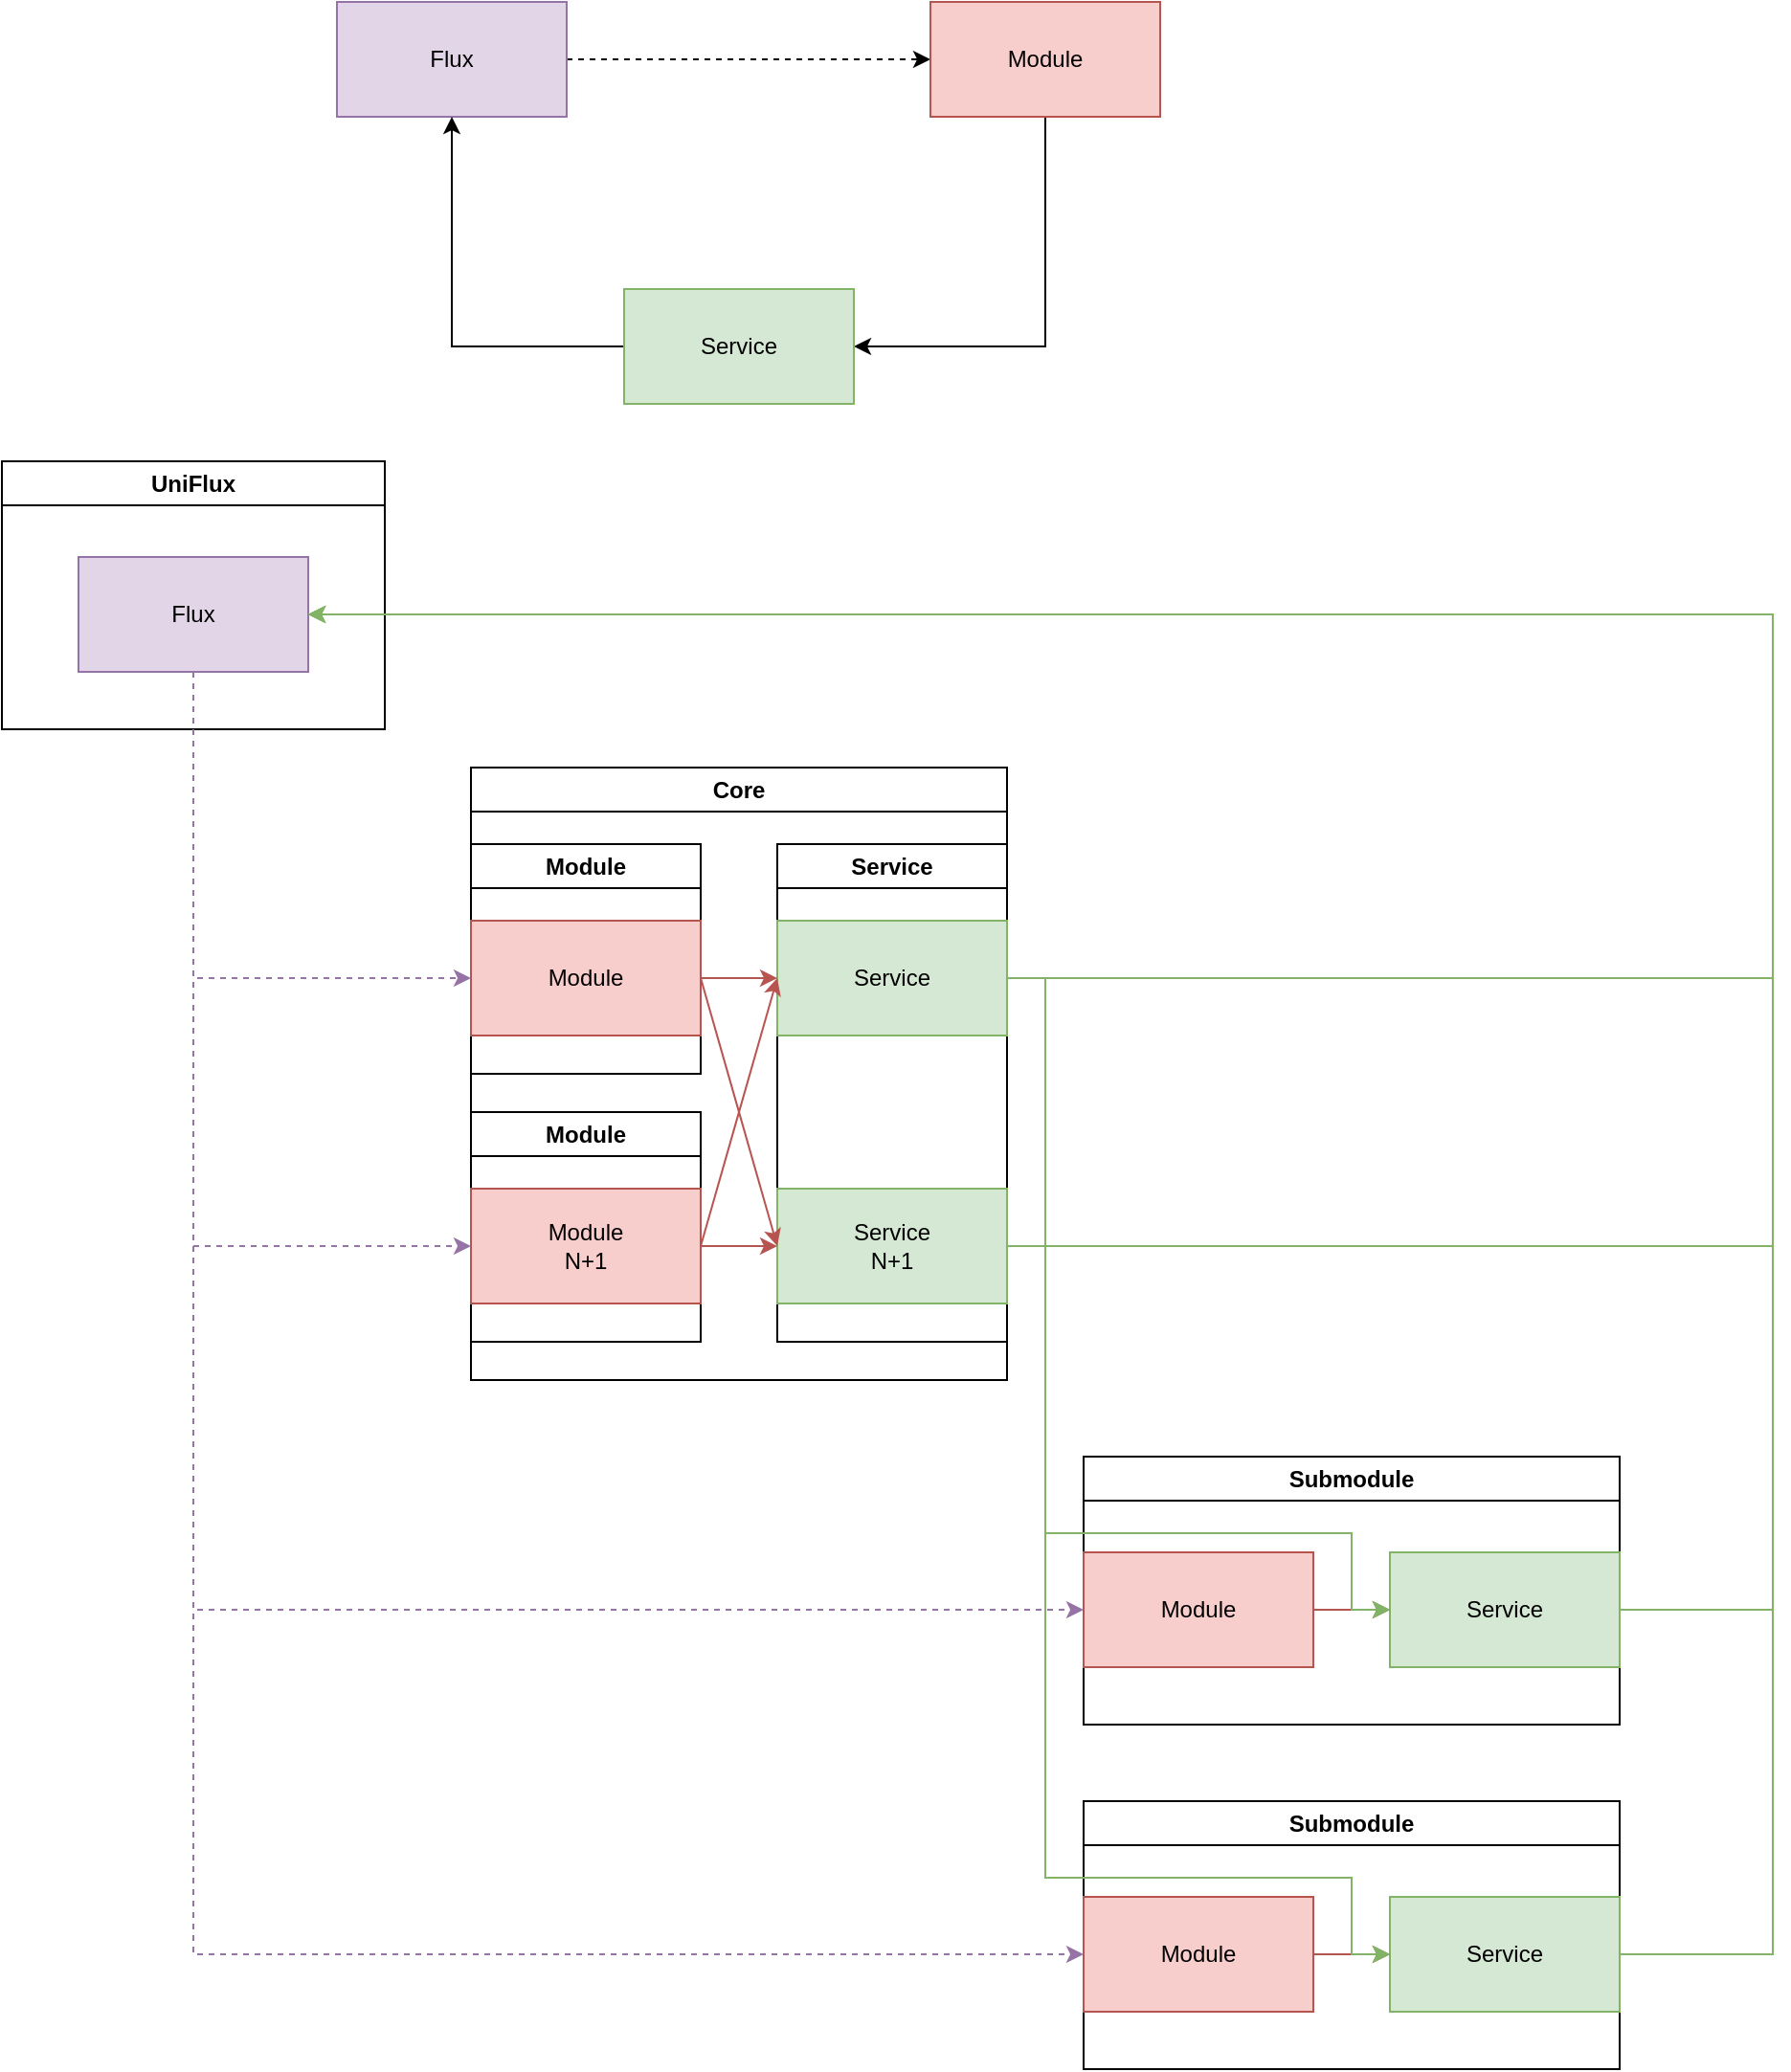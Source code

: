<mxfile version="21.1.5" type="device">
  <diagram name="Page-1" id="acX5bbX6ohHZKl1gG4sX">
    <mxGraphModel dx="2442" dy="2045" grid="1" gridSize="10" guides="1" tooltips="1" connect="1" arrows="1" fold="1" page="1" pageScale="1" pageWidth="850" pageHeight="1100" math="0" shadow="0">
      <root>
        <mxCell id="0" />
        <mxCell id="1" parent="0" />
        <mxCell id="2c_V3igSBwsv665nDBpx-11" value="Submodule" style="swimlane;whiteSpace=wrap;html=1;" parent="1" vertex="1">
          <mxGeometry x="40" y="320" width="280" height="140" as="geometry" />
        </mxCell>
        <mxCell id="2c_V3igSBwsv665nDBpx-13" value="Service" style="rounded=0;whiteSpace=wrap;html=1;fillColor=#d5e8d4;strokeColor=#82b366;" parent="2c_V3igSBwsv665nDBpx-11" vertex="1">
          <mxGeometry x="160" y="50" width="120" height="60" as="geometry" />
        </mxCell>
        <mxCell id="2c_V3igSBwsv665nDBpx-16" style="edgeStyle=orthogonalEdgeStyle;rounded=0;orthogonalLoop=1;jettySize=auto;html=1;entryX=0;entryY=0.5;entryDx=0;entryDy=0;fillColor=#f8cecc;strokeColor=#b85450;" parent="2c_V3igSBwsv665nDBpx-11" source="2c_V3igSBwsv665nDBpx-14" target="2c_V3igSBwsv665nDBpx-13" edge="1">
          <mxGeometry relative="1" as="geometry" />
        </mxCell>
        <mxCell id="2c_V3igSBwsv665nDBpx-14" value="Module" style="rounded=0;whiteSpace=wrap;html=1;fillColor=#f8cecc;strokeColor=#b85450;" parent="2c_V3igSBwsv665nDBpx-11" vertex="1">
          <mxGeometry y="50" width="120" height="60" as="geometry" />
        </mxCell>
        <mxCell id="2c_V3igSBwsv665nDBpx-18" value="Submodule" style="swimlane;whiteSpace=wrap;html=1;" parent="1" vertex="1">
          <mxGeometry x="40" y="500" width="280" height="140" as="geometry" />
        </mxCell>
        <mxCell id="2c_V3igSBwsv665nDBpx-21" value="Service" style="rounded=0;whiteSpace=wrap;html=1;fillColor=#d5e8d4;strokeColor=#82b366;" parent="2c_V3igSBwsv665nDBpx-18" vertex="1">
          <mxGeometry x="160" y="50" width="120" height="60" as="geometry" />
        </mxCell>
        <mxCell id="2c_V3igSBwsv665nDBpx-23" style="edgeStyle=orthogonalEdgeStyle;rounded=0;orthogonalLoop=1;jettySize=auto;html=1;entryX=0;entryY=0.5;entryDx=0;entryDy=0;fillColor=#f8cecc;strokeColor=#b85450;" parent="2c_V3igSBwsv665nDBpx-18" source="2c_V3igSBwsv665nDBpx-24" target="2c_V3igSBwsv665nDBpx-21" edge="1">
          <mxGeometry relative="1" as="geometry" />
        </mxCell>
        <mxCell id="2c_V3igSBwsv665nDBpx-24" value="Module" style="rounded=0;whiteSpace=wrap;html=1;fillColor=#f8cecc;strokeColor=#b85450;" parent="2c_V3igSBwsv665nDBpx-18" vertex="1">
          <mxGeometry y="50" width="120" height="60" as="geometry" />
        </mxCell>
        <mxCell id="2c_V3igSBwsv665nDBpx-25" value="UniFlux" style="swimlane;whiteSpace=wrap;html=1;" parent="1" vertex="1">
          <mxGeometry x="-525" y="-200" width="200" height="140" as="geometry" />
        </mxCell>
        <mxCell id="2c_V3igSBwsv665nDBpx-5" value="Flux" style="rounded=0;whiteSpace=wrap;html=1;fillColor=#e1d5e7;strokeColor=#9673a6;" parent="2c_V3igSBwsv665nDBpx-25" vertex="1">
          <mxGeometry x="40" y="50" width="120" height="60" as="geometry" />
        </mxCell>
        <mxCell id="2c_V3igSBwsv665nDBpx-50" value="Core" style="swimlane;whiteSpace=wrap;html=1;" parent="1" vertex="1">
          <mxGeometry x="-280" y="-40" width="280" height="320" as="geometry" />
        </mxCell>
        <mxCell id="2c_V3igSBwsv665nDBpx-28" value="Module" style="swimlane;whiteSpace=wrap;html=1;" parent="2c_V3igSBwsv665nDBpx-50" vertex="1">
          <mxGeometry y="40" width="120" height="120" as="geometry" />
        </mxCell>
        <mxCell id="2c_V3igSBwsv665nDBpx-30" value="Module" style="rounded=0;whiteSpace=wrap;html=1;fillColor=#f8cecc;strokeColor=#b85450;" parent="2c_V3igSBwsv665nDBpx-28" vertex="1">
          <mxGeometry y="40" width="120" height="60" as="geometry" />
        </mxCell>
        <mxCell id="2c_V3igSBwsv665nDBpx-31" value="Module" style="swimlane;whiteSpace=wrap;html=1;" parent="2c_V3igSBwsv665nDBpx-50" vertex="1">
          <mxGeometry y="180" width="120" height="120" as="geometry" />
        </mxCell>
        <mxCell id="2c_V3igSBwsv665nDBpx-32" value="Module&lt;br&gt;N+1" style="rounded=0;whiteSpace=wrap;html=1;fillColor=#f8cecc;strokeColor=#b85450;" parent="2c_V3igSBwsv665nDBpx-31" vertex="1">
          <mxGeometry y="40" width="120" height="60" as="geometry" />
        </mxCell>
        <mxCell id="2c_V3igSBwsv665nDBpx-35" value="Service" style="swimlane;whiteSpace=wrap;html=1;" parent="2c_V3igSBwsv665nDBpx-50" vertex="1">
          <mxGeometry x="160" y="40" width="120" height="260" as="geometry" />
        </mxCell>
        <mxCell id="2c_V3igSBwsv665nDBpx-36" value="Service" style="rounded=0;whiteSpace=wrap;html=1;fillColor=#d5e8d4;strokeColor=#82b366;" parent="2c_V3igSBwsv665nDBpx-35" vertex="1">
          <mxGeometry y="40" width="120" height="60" as="geometry" />
        </mxCell>
        <mxCell id="ZMlt4d_sLRgXzANAK9f9-1" value="Service &lt;br&gt;N+1" style="rounded=0;whiteSpace=wrap;html=1;fillColor=#d5e8d4;strokeColor=#82b366;" parent="2c_V3igSBwsv665nDBpx-35" vertex="1">
          <mxGeometry y="180" width="120" height="60" as="geometry" />
        </mxCell>
        <mxCell id="ZMlt4d_sLRgXzANAK9f9-17" value="" style="edgeStyle=none;orthogonalLoop=1;jettySize=auto;html=1;rounded=0;exitX=1;exitY=0.5;exitDx=0;exitDy=0;fillColor=#f8cecc;strokeColor=#b85450;" parent="2c_V3igSBwsv665nDBpx-50" source="2c_V3igSBwsv665nDBpx-30" target="2c_V3igSBwsv665nDBpx-36" edge="1">
          <mxGeometry width="80" relative="1" as="geometry">
            <mxPoint x="370" y="250" as="sourcePoint" />
            <mxPoint x="450" y="250" as="targetPoint" />
            <Array as="points" />
          </mxGeometry>
        </mxCell>
        <mxCell id="ZMlt4d_sLRgXzANAK9f9-19" value="" style="edgeStyle=none;orthogonalLoop=1;jettySize=auto;html=1;rounded=0;exitX=1;exitY=0.5;exitDx=0;exitDy=0;entryX=0;entryY=0.5;entryDx=0;entryDy=0;fillColor=#f8cecc;strokeColor=#b85450;" parent="2c_V3igSBwsv665nDBpx-50" source="2c_V3igSBwsv665nDBpx-32" target="2c_V3igSBwsv665nDBpx-36" edge="1">
          <mxGeometry width="80" relative="1" as="geometry">
            <mxPoint x="690" y="260" as="sourcePoint" />
            <mxPoint x="770" y="260" as="targetPoint" />
            <Array as="points" />
          </mxGeometry>
        </mxCell>
        <mxCell id="ZMlt4d_sLRgXzANAK9f9-20" value="" style="edgeStyle=none;orthogonalLoop=1;jettySize=auto;html=1;rounded=0;exitX=1;exitY=0.5;exitDx=0;exitDy=0;fillColor=#f8cecc;strokeColor=#b85450;entryX=0;entryY=0.5;entryDx=0;entryDy=0;" parent="2c_V3igSBwsv665nDBpx-50" source="2c_V3igSBwsv665nDBpx-30" edge="1" target="ZMlt4d_sLRgXzANAK9f9-1">
          <mxGeometry width="80" relative="1" as="geometry">
            <mxPoint x="540" y="210" as="sourcePoint" />
            <mxPoint x="160" y="250" as="targetPoint" />
            <Array as="points" />
          </mxGeometry>
        </mxCell>
        <mxCell id="ZMlt4d_sLRgXzANAK9f9-18" value="" style="edgeStyle=none;orthogonalLoop=1;jettySize=auto;html=1;rounded=0;exitX=1;exitY=0.5;exitDx=0;exitDy=0;fillColor=#f8cecc;strokeColor=#b85450;entryX=0;entryY=0.5;entryDx=0;entryDy=0;" parent="2c_V3igSBwsv665nDBpx-50" source="2c_V3igSBwsv665nDBpx-32" edge="1" target="ZMlt4d_sLRgXzANAK9f9-1">
          <mxGeometry width="80" relative="1" as="geometry">
            <mxPoint x="650" y="250" as="sourcePoint" />
            <mxPoint x="160" y="250" as="targetPoint" />
            <Array as="points" />
          </mxGeometry>
        </mxCell>
        <mxCell id="2c_V3igSBwsv665nDBpx-54" style="edgeStyle=orthogonalEdgeStyle;rounded=0;orthogonalLoop=1;jettySize=auto;html=1;entryX=1;entryY=0.5;entryDx=0;entryDy=0;fillColor=#d5e8d4;strokeColor=#82b366;exitX=1;exitY=0.5;exitDx=0;exitDy=0;" parent="1" source="2c_V3igSBwsv665nDBpx-13" target="2c_V3igSBwsv665nDBpx-5" edge="1">
          <mxGeometry relative="1" as="geometry">
            <Array as="points">
              <mxPoint x="400" y="400" />
              <mxPoint x="400" y="-120" />
            </Array>
          </mxGeometry>
        </mxCell>
        <mxCell id="2c_V3igSBwsv665nDBpx-55" style="edgeStyle=orthogonalEdgeStyle;rounded=0;orthogonalLoop=1;jettySize=auto;html=1;entryX=1;entryY=0.5;entryDx=0;entryDy=0;fillColor=#d5e8d4;strokeColor=#82b366;" parent="1" source="2c_V3igSBwsv665nDBpx-21" target="2c_V3igSBwsv665nDBpx-5" edge="1">
          <mxGeometry relative="1" as="geometry">
            <Array as="points">
              <mxPoint x="400" y="580" />
              <mxPoint x="400" y="-120" />
            </Array>
          </mxGeometry>
        </mxCell>
        <mxCell id="2c_V3igSBwsv665nDBpx-56" style="edgeStyle=orthogonalEdgeStyle;rounded=0;orthogonalLoop=1;jettySize=auto;html=1;exitX=0.5;exitY=1;exitDx=0;exitDy=0;entryX=0;entryY=0.5;entryDx=0;entryDy=0;dashed=1;fillColor=#e1d5e7;strokeColor=#9673a6;" parent="1" source="2c_V3igSBwsv665nDBpx-5" target="2c_V3igSBwsv665nDBpx-30" edge="1">
          <mxGeometry relative="1" as="geometry" />
        </mxCell>
        <mxCell id="2c_V3igSBwsv665nDBpx-57" style="edgeStyle=orthogonalEdgeStyle;rounded=0;orthogonalLoop=1;jettySize=auto;html=1;exitX=0.5;exitY=1;exitDx=0;exitDy=0;entryX=0;entryY=0.5;entryDx=0;entryDy=0;dashed=1;fillColor=#e1d5e7;strokeColor=#9673a6;" parent="1" source="2c_V3igSBwsv665nDBpx-5" target="2c_V3igSBwsv665nDBpx-32" edge="1">
          <mxGeometry relative="1" as="geometry">
            <mxPoint x="-415" y="-80" as="sourcePoint" />
            <mxPoint x="-270" y="80" as="targetPoint" />
          </mxGeometry>
        </mxCell>
        <mxCell id="2c_V3igSBwsv665nDBpx-60" style="edgeStyle=orthogonalEdgeStyle;rounded=0;orthogonalLoop=1;jettySize=auto;html=1;exitX=0.5;exitY=1;exitDx=0;exitDy=0;entryX=0;entryY=0.5;entryDx=0;entryDy=0;dashed=1;fillColor=#e1d5e7;strokeColor=#9673a6;" parent="1" source="2c_V3igSBwsv665nDBpx-5" target="2c_V3igSBwsv665nDBpx-14" edge="1">
          <mxGeometry relative="1" as="geometry" />
        </mxCell>
        <mxCell id="2c_V3igSBwsv665nDBpx-61" style="edgeStyle=orthogonalEdgeStyle;rounded=0;orthogonalLoop=1;jettySize=auto;html=1;exitX=0.5;exitY=1;exitDx=0;exitDy=0;entryX=0;entryY=0.5;entryDx=0;entryDy=0;dashed=1;fillColor=#e1d5e7;strokeColor=#9673a6;" parent="1" source="2c_V3igSBwsv665nDBpx-5" target="2c_V3igSBwsv665nDBpx-24" edge="1">
          <mxGeometry relative="1" as="geometry" />
        </mxCell>
        <mxCell id="ZMlt4d_sLRgXzANAK9f9-29" style="edgeStyle=orthogonalEdgeStyle;rounded=0;orthogonalLoop=1;jettySize=auto;html=1;exitX=1;exitY=0.5;exitDx=0;exitDy=0;entryX=1;entryY=0.5;entryDx=0;entryDy=0;fillColor=#d5e8d4;strokeColor=#82b366;" parent="1" source="2c_V3igSBwsv665nDBpx-36" target="2c_V3igSBwsv665nDBpx-5" edge="1">
          <mxGeometry relative="1" as="geometry">
            <Array as="points">
              <mxPoint x="400" y="70" />
              <mxPoint x="400" y="-120" />
            </Array>
          </mxGeometry>
        </mxCell>
        <mxCell id="ZMlt4d_sLRgXzANAK9f9-30" style="edgeStyle=orthogonalEdgeStyle;rounded=0;orthogonalLoop=1;jettySize=auto;html=1;exitX=1;exitY=0.5;exitDx=0;exitDy=0;entryX=1;entryY=0.5;entryDx=0;entryDy=0;fillColor=#d5e8d4;strokeColor=#82b366;" parent="1" source="ZMlt4d_sLRgXzANAK9f9-1" target="2c_V3igSBwsv665nDBpx-5" edge="1">
          <mxGeometry relative="1" as="geometry">
            <Array as="points">
              <mxPoint x="400" y="210" />
              <mxPoint x="400" y="-120" />
            </Array>
          </mxGeometry>
        </mxCell>
        <mxCell id="ZMlt4d_sLRgXzANAK9f9-35" style="edgeStyle=orthogonalEdgeStyle;rounded=0;orthogonalLoop=1;jettySize=auto;html=1;dashed=1;" parent="1" source="ZMlt4d_sLRgXzANAK9f9-32" target="ZMlt4d_sLRgXzANAK9f9-33" edge="1">
          <mxGeometry relative="1" as="geometry" />
        </mxCell>
        <mxCell id="ZMlt4d_sLRgXzANAK9f9-32" value="Flux" style="rounded=0;whiteSpace=wrap;html=1;fillColor=#e1d5e7;strokeColor=#9673a6;" parent="1" vertex="1">
          <mxGeometry x="-350" y="-440" width="120" height="60" as="geometry" />
        </mxCell>
        <mxCell id="ZMlt4d_sLRgXzANAK9f9-36" style="edgeStyle=orthogonalEdgeStyle;rounded=0;orthogonalLoop=1;jettySize=auto;html=1;entryX=1;entryY=0.5;entryDx=0;entryDy=0;" parent="1" source="ZMlt4d_sLRgXzANAK9f9-33" target="ZMlt4d_sLRgXzANAK9f9-34" edge="1">
          <mxGeometry relative="1" as="geometry">
            <Array as="points">
              <mxPoint x="20" y="-260" />
            </Array>
          </mxGeometry>
        </mxCell>
        <mxCell id="ZMlt4d_sLRgXzANAK9f9-33" value="Module" style="rounded=0;whiteSpace=wrap;html=1;fillColor=#f8cecc;strokeColor=#b85450;" parent="1" vertex="1">
          <mxGeometry x="-40" y="-440" width="120" height="60" as="geometry" />
        </mxCell>
        <mxCell id="ZMlt4d_sLRgXzANAK9f9-37" style="edgeStyle=orthogonalEdgeStyle;rounded=0;orthogonalLoop=1;jettySize=auto;html=1;" parent="1" source="ZMlt4d_sLRgXzANAK9f9-34" target="ZMlt4d_sLRgXzANAK9f9-32" edge="1">
          <mxGeometry relative="1" as="geometry" />
        </mxCell>
        <mxCell id="ZMlt4d_sLRgXzANAK9f9-34" value="Service" style="rounded=0;whiteSpace=wrap;html=1;fillColor=#d5e8d4;strokeColor=#82b366;" parent="1" vertex="1">
          <mxGeometry x="-200" y="-290" width="120" height="60" as="geometry" />
        </mxCell>
        <mxCell id="dt93SpW6wM9uO4FDnJXl-3" style="edgeStyle=orthogonalEdgeStyle;rounded=0;orthogonalLoop=1;jettySize=auto;html=1;entryX=0;entryY=0.5;entryDx=0;entryDy=0;fillColor=#d5e8d4;strokeColor=#82b366;" edge="1" parent="1" source="ZMlt4d_sLRgXzANAK9f9-1" target="2c_V3igSBwsv665nDBpx-13">
          <mxGeometry relative="1" as="geometry">
            <Array as="points">
              <mxPoint x="20" y="210" />
              <mxPoint x="20" y="360" />
              <mxPoint x="180" y="360" />
              <mxPoint x="180" y="400" />
            </Array>
          </mxGeometry>
        </mxCell>
        <mxCell id="dt93SpW6wM9uO4FDnJXl-4" style="edgeStyle=orthogonalEdgeStyle;rounded=0;orthogonalLoop=1;jettySize=auto;html=1;exitX=1;exitY=0.5;exitDx=0;exitDy=0;entryX=0;entryY=0.5;entryDx=0;entryDy=0;fillColor=#d5e8d4;strokeColor=#82b366;" edge="1" parent="1" source="ZMlt4d_sLRgXzANAK9f9-1" target="2c_V3igSBwsv665nDBpx-21">
          <mxGeometry relative="1" as="geometry">
            <Array as="points">
              <mxPoint x="20" y="210" />
              <mxPoint x="20" y="540" />
              <mxPoint x="180" y="540" />
              <mxPoint x="180" y="580" />
            </Array>
          </mxGeometry>
        </mxCell>
        <mxCell id="dt93SpW6wM9uO4FDnJXl-5" style="edgeStyle=orthogonalEdgeStyle;rounded=0;orthogonalLoop=1;jettySize=auto;html=1;exitX=1;exitY=0.5;exitDx=0;exitDy=0;entryX=0;entryY=0.5;entryDx=0;entryDy=0;fillColor=#d5e8d4;strokeColor=#82b366;" edge="1" parent="1" source="2c_V3igSBwsv665nDBpx-36" target="2c_V3igSBwsv665nDBpx-13">
          <mxGeometry relative="1" as="geometry">
            <Array as="points">
              <mxPoint x="20" y="70" />
              <mxPoint x="20" y="360" />
              <mxPoint x="180" y="360" />
              <mxPoint x="180" y="400" />
            </Array>
          </mxGeometry>
        </mxCell>
        <mxCell id="dt93SpW6wM9uO4FDnJXl-6" style="edgeStyle=orthogonalEdgeStyle;rounded=0;orthogonalLoop=1;jettySize=auto;html=1;exitX=1;exitY=0.5;exitDx=0;exitDy=0;entryX=0;entryY=0.5;entryDx=0;entryDy=0;fillColor=#d5e8d4;strokeColor=#82b366;" edge="1" parent="1" source="ZMlt4d_sLRgXzANAK9f9-1" target="2c_V3igSBwsv665nDBpx-21">
          <mxGeometry relative="1" as="geometry">
            <Array as="points">
              <mxPoint x="20" y="210" />
              <mxPoint x="20" y="540" />
              <mxPoint x="180" y="540" />
              <mxPoint x="180" y="580" />
            </Array>
          </mxGeometry>
        </mxCell>
      </root>
    </mxGraphModel>
  </diagram>
</mxfile>
